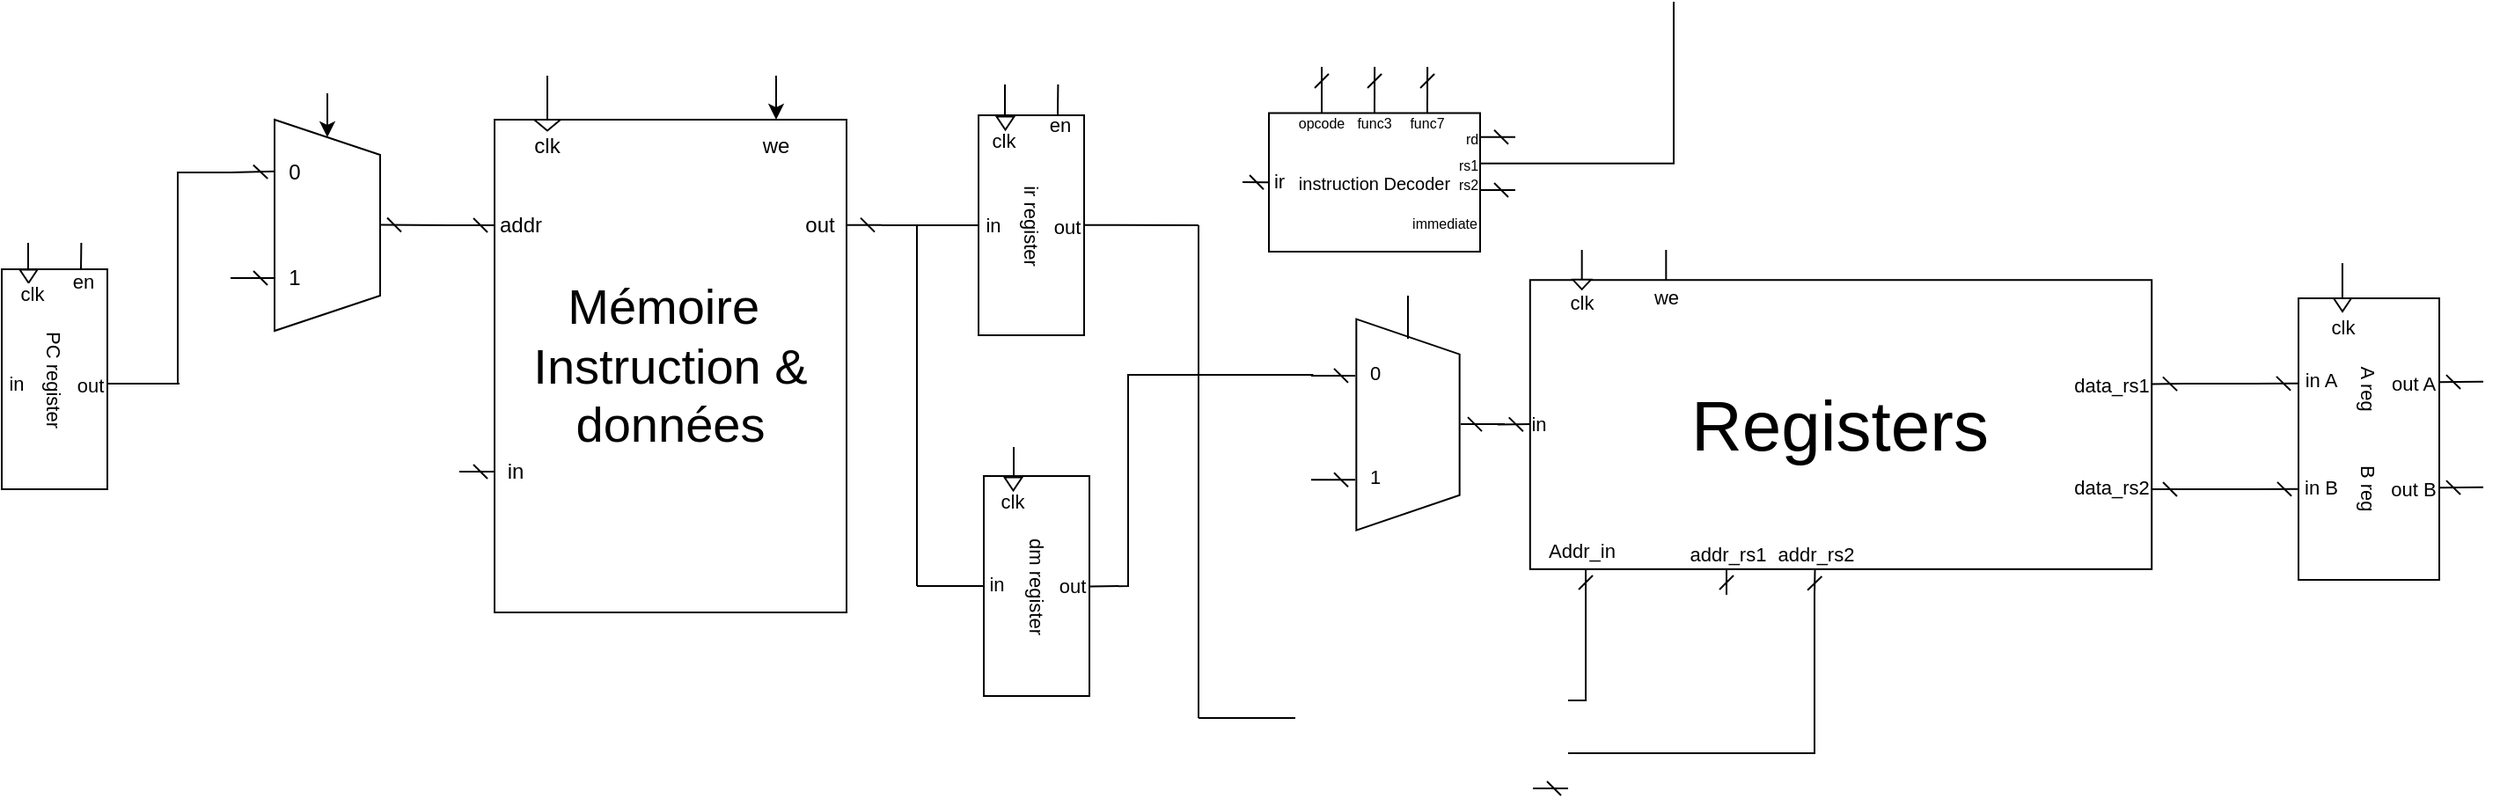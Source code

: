 <mxfile version="25.0.2">
  <diagram id="FMhXFj3j6oQZv8k-8Ffg" name="Datapath design">
    <mxGraphModel dx="1222" dy="786" grid="1" gridSize="5" guides="1" tooltips="1" connect="1" arrows="1" fold="1" page="1" pageScale="1" pageWidth="1169" pageHeight="827" math="0" shadow="0">
      <root>
        <mxCell id="0" />
        <mxCell id="1" parent="0" />
        <mxCell id="_IoGzG66hWqw2T1BCmCi-274" value="" style="group" parent="1" vertex="1" connectable="0">
          <mxGeometry x="360" y="295.0" width="240" height="305" as="geometry" />
        </mxCell>
        <mxCell id="_IoGzG66hWqw2T1BCmCi-275" value="&lt;font style=&quot;font-size: 28px;&quot;&gt;Mémoire&amp;nbsp;&lt;/font&gt;&lt;div&gt;&lt;font style=&quot;font-size: 28px;&quot;&gt;Instruction &amp;amp; données&lt;/font&gt;&lt;/div&gt;" style="whiteSpace=wrap;html=1;" parent="_IoGzG66hWqw2T1BCmCi-274" vertex="1">
          <mxGeometry x="20" y="25" width="200" height="280" as="geometry" />
        </mxCell>
        <mxCell id="_IoGzG66hWqw2T1BCmCi-276" value="" style="edgeStyle=none;orthogonalLoop=1;jettySize=auto;html=1;rounded=0;" parent="_IoGzG66hWqw2T1BCmCi-274" edge="1">
          <mxGeometry width="80" relative="1" as="geometry">
            <mxPoint x="180" as="sourcePoint" />
            <mxPoint x="180" y="25" as="targetPoint" />
            <Array as="points" />
          </mxGeometry>
        </mxCell>
        <mxCell id="_IoGzG66hWqw2T1BCmCi-277" value="we" style="text;strokeColor=none;align=center;fillColor=none;html=1;verticalAlign=middle;whiteSpace=wrap;rounded=0;" parent="_IoGzG66hWqw2T1BCmCi-274" vertex="1">
          <mxGeometry x="150" y="25" width="60" height="30" as="geometry" />
        </mxCell>
        <mxCell id="_IoGzG66hWqw2T1BCmCi-278" value="" style="edgeStyle=none;orthogonalLoop=1;jettySize=auto;html=1;rounded=0;endArrow=baseDash;endFill=0;" parent="_IoGzG66hWqw2T1BCmCi-274" edge="1">
          <mxGeometry width="80" relative="1" as="geometry">
            <mxPoint x="50" as="sourcePoint" />
            <mxPoint x="50" y="25" as="targetPoint" />
            <Array as="points" />
          </mxGeometry>
        </mxCell>
        <mxCell id="_IoGzG66hWqw2T1BCmCi-279" value="clk" style="text;strokeColor=none;align=center;fillColor=none;html=1;verticalAlign=middle;whiteSpace=wrap;rounded=0;" parent="_IoGzG66hWqw2T1BCmCi-274" vertex="1">
          <mxGeometry x="20" y="25" width="60" height="30" as="geometry" />
        </mxCell>
        <mxCell id="_IoGzG66hWqw2T1BCmCi-280" value="" style="triangle;whiteSpace=wrap;html=1;rotation=90;" parent="_IoGzG66hWqw2T1BCmCi-274" vertex="1">
          <mxGeometry x="46.88" y="20.63" width="6.25" height="15" as="geometry" />
        </mxCell>
        <mxCell id="_IoGzG66hWqw2T1BCmCi-281" value="" style="edgeStyle=none;orthogonalLoop=1;jettySize=auto;html=1;rounded=0;endArrow=dash;endFill=0;" parent="_IoGzG66hWqw2T1BCmCi-274" edge="1">
          <mxGeometry width="80" relative="1" as="geometry">
            <mxPoint y="85" as="sourcePoint" />
            <mxPoint x="20" y="85" as="targetPoint" />
            <Array as="points" />
          </mxGeometry>
        </mxCell>
        <mxCell id="_IoGzG66hWqw2T1BCmCi-282" value="addr" style="text;strokeColor=none;align=center;fillColor=none;html=1;verticalAlign=middle;whiteSpace=wrap;rounded=0;" parent="_IoGzG66hWqw2T1BCmCi-274" vertex="1">
          <mxGeometry x="20" y="70" width="30" height="30" as="geometry" />
        </mxCell>
        <mxCell id="_IoGzG66hWqw2T1BCmCi-283" value="" style="edgeStyle=none;orthogonalLoop=1;jettySize=auto;html=1;rounded=0;endArrow=dash;endFill=0;" parent="_IoGzG66hWqw2T1BCmCi-274" edge="1">
          <mxGeometry width="80" relative="1" as="geometry">
            <mxPoint y="225" as="sourcePoint" />
            <mxPoint x="20" y="225" as="targetPoint" />
            <Array as="points" />
          </mxGeometry>
        </mxCell>
        <mxCell id="_IoGzG66hWqw2T1BCmCi-284" value="in" style="text;strokeColor=none;align=center;fillColor=none;html=1;verticalAlign=middle;whiteSpace=wrap;rounded=0;" parent="_IoGzG66hWqw2T1BCmCi-274" vertex="1">
          <mxGeometry x="16.88" y="210" width="30" height="30" as="geometry" />
        </mxCell>
        <mxCell id="_IoGzG66hWqw2T1BCmCi-285" value="out" style="text;strokeColor=none;align=center;fillColor=none;html=1;verticalAlign=middle;whiteSpace=wrap;rounded=0;" parent="_IoGzG66hWqw2T1BCmCi-274" vertex="1">
          <mxGeometry x="190" y="70" width="30" height="30" as="geometry" />
        </mxCell>
        <mxCell id="_IoGzG66hWqw2T1BCmCi-286" value="" style="edgeStyle=none;orthogonalLoop=1;jettySize=auto;html=1;rounded=0;endArrow=dash;endFill=0;" parent="_IoGzG66hWqw2T1BCmCi-274" edge="1">
          <mxGeometry width="80" relative="1" as="geometry">
            <mxPoint x="220" y="84.83" as="sourcePoint" />
            <mxPoint x="240" y="84.83" as="targetPoint" />
            <Array as="points" />
          </mxGeometry>
        </mxCell>
        <mxCell id="_IoGzG66hWqw2T1BCmCi-299" value="" style="shape=trapezoid;perimeter=trapezoidPerimeter;whiteSpace=wrap;html=1;fixedSize=1;rotation=90;container=0;" parent="1" vertex="1">
          <mxGeometry x="225" y="350" width="120" height="60" as="geometry" />
        </mxCell>
        <mxCell id="_IoGzG66hWqw2T1BCmCi-300" value="" style="edgeStyle=none;orthogonalLoop=1;jettySize=auto;html=1;rounded=0;strokeColor=default;endArrow=dash;endFill=0;" parent="1" edge="1">
          <mxGeometry width="80" relative="1" as="geometry">
            <mxPoint x="230" y="350" as="sourcePoint" />
            <mxPoint x="255" y="349.43" as="targetPoint" />
            <Array as="points" />
          </mxGeometry>
        </mxCell>
        <mxCell id="_IoGzG66hWqw2T1BCmCi-301" value="" style="edgeStyle=none;orthogonalLoop=1;jettySize=auto;html=1;rounded=0;strokeColor=default;endArrow=dash;endFill=0;" parent="1" edge="1">
          <mxGeometry width="80" relative="1" as="geometry">
            <mxPoint x="230" y="410" as="sourcePoint" />
            <mxPoint x="255" y="410" as="targetPoint" />
            <Array as="points" />
          </mxGeometry>
        </mxCell>
        <mxCell id="_IoGzG66hWqw2T1BCmCi-302" value="" style="edgeStyle=none;orthogonalLoop=1;jettySize=auto;html=1;rounded=0;" parent="1" edge="1">
          <mxGeometry width="80" relative="1" as="geometry">
            <mxPoint x="285" y="305" as="sourcePoint" />
            <mxPoint x="285" y="330" as="targetPoint" />
            <Array as="points" />
          </mxGeometry>
        </mxCell>
        <mxCell id="_IoGzG66hWqw2T1BCmCi-303" value="" style="edgeStyle=none;orthogonalLoop=1;jettySize=auto;html=1;rounded=0;strokeColor=default;endArrow=dash;endFill=0;" parent="1" edge="1">
          <mxGeometry width="80" relative="1" as="geometry">
            <mxPoint x="360" y="380" as="sourcePoint" />
            <mxPoint x="315" y="379.71" as="targetPoint" />
            <Array as="points" />
          </mxGeometry>
        </mxCell>
        <mxCell id="_IoGzG66hWqw2T1BCmCi-304" value="0" style="text;strokeColor=none;align=center;fillColor=none;html=1;verticalAlign=middle;whiteSpace=wrap;rounded=0;container=0;" parent="1" vertex="1">
          <mxGeometry x="255" y="335" width="22.5" height="30" as="geometry" />
        </mxCell>
        <mxCell id="_IoGzG66hWqw2T1BCmCi-305" value="1" style="text;strokeColor=none;align=center;fillColor=none;html=1;verticalAlign=middle;whiteSpace=wrap;rounded=0;container=0;" parent="1" vertex="1">
          <mxGeometry x="255" y="395" width="22.5" height="30" as="geometry" />
        </mxCell>
        <mxCell id="_IoGzG66hWqw2T1BCmCi-318" value="" style="edgeStyle=none;orthogonalLoop=1;jettySize=auto;html=1;rounded=0;endArrow=none;endFill=0;" parent="1" edge="1">
          <mxGeometry width="80" relative="1" as="geometry">
            <mxPoint x="600" y="379.94" as="sourcePoint" />
            <mxPoint x="635" y="380" as="targetPoint" />
            <Array as="points" />
          </mxGeometry>
        </mxCell>
        <mxCell id="_IoGzG66hWqw2T1BCmCi-328" value="" style="endArrow=none;html=1;rounded=0;" parent="1" edge="1">
          <mxGeometry width="50" height="50" relative="1" as="geometry">
            <mxPoint x="620" y="585" as="sourcePoint" />
            <mxPoint x="620" y="380" as="targetPoint" />
          </mxGeometry>
        </mxCell>
        <mxCell id="_IoGzG66hWqw2T1BCmCi-329" value="" style="edgeStyle=none;orthogonalLoop=1;jettySize=auto;html=1;rounded=0;endArrow=none;endFill=0;" parent="1" edge="1">
          <mxGeometry width="80" relative="1" as="geometry">
            <mxPoint x="620" y="585" as="sourcePoint" />
            <mxPoint x="645" y="585" as="targetPoint" />
            <Array as="points" />
          </mxGeometry>
        </mxCell>
        <mxCell id="_IoGzG66hWqw2T1BCmCi-398" value="" style="group" parent="1" vertex="1" connectable="0">
          <mxGeometry x="844" y="394" width="496" height="195" as="geometry" />
        </mxCell>
        <mxCell id="_IoGzG66hWqw2T1BCmCi-330" value="" style="group;fontFamily=Helvetica;fontSize=11;fontColor=default;labelBackgroundColor=default;" parent="_IoGzG66hWqw2T1BCmCi-398" vertex="1" connectable="0">
          <mxGeometry x="106" width="390" height="195" as="geometry" />
        </mxCell>
        <mxCell id="_IoGzG66hWqw2T1BCmCi-331" value="&lt;font style=&quot;font-size: 40px;&quot;&gt;Registers&lt;/font&gt;" style="rounded=0;whiteSpace=wrap;html=1;fontFamily=Helvetica;fontSize=11;fontColor=default;labelBackgroundColor=default;" parent="_IoGzG66hWqw2T1BCmCi-330" vertex="1">
          <mxGeometry x="18.396" y="17.115" width="353.208" height="164.301" as="geometry" />
        </mxCell>
        <mxCell id="_IoGzG66hWqw2T1BCmCi-332" value="" style="edgeStyle=none;orthogonalLoop=1;jettySize=auto;html=1;rounded=0;endArrow=baseDash;endFill=0;strokeColor=default;align=center;verticalAlign=middle;fontFamily=Helvetica;fontSize=11;fontColor=default;labelBackgroundColor=default;" parent="_IoGzG66hWqw2T1BCmCi-330" edge="1">
          <mxGeometry width="80" relative="1" as="geometry">
            <mxPoint x="47.83" as="sourcePoint" />
            <mxPoint x="47.83" y="17.115" as="targetPoint" />
            <Array as="points" />
          </mxGeometry>
        </mxCell>
        <mxCell id="_IoGzG66hWqw2T1BCmCi-333" value="clk" style="text;strokeColor=none;align=center;fillColor=none;html=1;verticalAlign=middle;whiteSpace=wrap;rounded=0;fontFamily=Helvetica;fontSize=11;fontColor=default;labelBackgroundColor=default;" parent="_IoGzG66hWqw2T1BCmCi-330" vertex="1">
          <mxGeometry x="25.755" y="20.005" width="44.151" height="20.538" as="geometry" />
        </mxCell>
        <mxCell id="_IoGzG66hWqw2T1BCmCi-334" value="" style="triangle;whiteSpace=wrap;html=1;rotation=90;fontFamily=Helvetica;fontSize=11;fontColor=default;labelBackgroundColor=default;" parent="_IoGzG66hWqw2T1BCmCi-330" vertex="1">
          <mxGeometry x="45.071" y="14.547" width="5.519" height="10.269" as="geometry" />
        </mxCell>
        <mxCell id="_IoGzG66hWqw2T1BCmCi-335" value="" style="group;fontFamily=Helvetica;fontSize=11;fontColor=default;labelBackgroundColor=default;" parent="_IoGzG66hWqw2T1BCmCi-330" vertex="1" connectable="0">
          <mxGeometry x="73.585" width="44.151" height="37.652" as="geometry" />
        </mxCell>
        <mxCell id="_IoGzG66hWqw2T1BCmCi-336" value="" style="edgeStyle=none;orthogonalLoop=1;jettySize=auto;html=1;rounded=0;strokeColor=default;align=center;verticalAlign=middle;fontFamily=Helvetica;fontSize=11;fontColor=default;labelBackgroundColor=default;endArrow=none;endFill=0;" parent="_IoGzG66hWqw2T1BCmCi-335" edge="1">
          <mxGeometry width="80" relative="1" as="geometry">
            <mxPoint x="22.075" as="sourcePoint" />
            <mxPoint x="22.075" y="17.115" as="targetPoint" />
            <Array as="points" />
          </mxGeometry>
        </mxCell>
        <mxCell id="_IoGzG66hWqw2T1BCmCi-337" value="we" style="text;strokeColor=none;align=center;fillColor=none;html=1;verticalAlign=middle;whiteSpace=wrap;rounded=0;fontFamily=Helvetica;fontSize=11;fontColor=default;labelBackgroundColor=default;" parent="_IoGzG66hWqw2T1BCmCi-335" vertex="1">
          <mxGeometry y="17.115" width="44.151" height="20.538" as="geometry" />
        </mxCell>
        <mxCell id="_IoGzG66hWqw2T1BCmCi-338" value="" style="edgeStyle=none;orthogonalLoop=1;jettySize=auto;html=1;rounded=0;endArrow=dash;endFill=0;strokeColor=default;align=center;verticalAlign=middle;fontFamily=Helvetica;fontSize=11;fontColor=default;labelBackgroundColor=default;" parent="_IoGzG66hWqw2T1BCmCi-330" edge="1">
          <mxGeometry width="80" relative="1" as="geometry">
            <mxPoint y="99.265" as="sourcePoint" />
            <mxPoint x="18.396" y="99.032" as="targetPoint" />
            <Array as="points" />
          </mxGeometry>
        </mxCell>
        <mxCell id="_IoGzG66hWqw2T1BCmCi-339" value="in" style="text;strokeColor=none;align=center;fillColor=none;html=1;verticalAlign=middle;whiteSpace=wrap;rounded=0;fontFamily=Helvetica;fontSize=11;fontColor=default;labelBackgroundColor=default;" parent="_IoGzG66hWqw2T1BCmCi-330" vertex="1">
          <mxGeometry x="18.396" y="88.996" width="11.038" height="20.538" as="geometry" />
        </mxCell>
        <mxCell id="_IoGzG66hWqw2T1BCmCi-340" value="" style="edgeStyle=none;orthogonalLoop=1;jettySize=auto;html=1;rounded=0;endArrow=dash;endFill=0;strokeColor=default;align=center;verticalAlign=middle;fontFamily=Helvetica;fontSize=11;fontColor=default;labelBackgroundColor=default;" parent="_IoGzG66hWqw2T1BCmCi-330" edge="1">
          <mxGeometry width="80" relative="1" as="geometry">
            <mxPoint x="50" y="196" as="sourcePoint" />
            <mxPoint x="50" y="181" as="targetPoint" />
            <Array as="points" />
          </mxGeometry>
        </mxCell>
        <mxCell id="_IoGzG66hWqw2T1BCmCi-341" value="Addr_in" style="text;strokeColor=none;align=center;fillColor=none;html=1;verticalAlign=middle;whiteSpace=wrap;rounded=0;fontFamily=Helvetica;fontSize=11;fontColor=default;labelBackgroundColor=default;" parent="_IoGzG66hWqw2T1BCmCi-330" vertex="1">
          <mxGeometry x="25.755" y="160.881" width="44.151" height="20.538" as="geometry" />
        </mxCell>
        <mxCell id="_IoGzG66hWqw2T1BCmCi-343" value="" style="edgeStyle=none;orthogonalLoop=1;jettySize=auto;html=1;rounded=0;endArrow=dash;endFill=0;strokeColor=default;align=center;verticalAlign=middle;fontFamily=Helvetica;fontSize=11;fontColor=default;labelBackgroundColor=default;" parent="_IoGzG66hWqw2T1BCmCi-330" source="_IoGzG66hWqw2T1BCmCi-331" edge="1">
          <mxGeometry width="80" relative="1" as="geometry">
            <mxPoint x="47.646" y="195.34" as="sourcePoint" />
            <mxPoint x="48.014" y="181.416" as="targetPoint" />
            <Array as="points" />
          </mxGeometry>
        </mxCell>
        <mxCell id="_IoGzG66hWqw2T1BCmCi-347" value="" style="edgeStyle=none;orthogonalLoop=1;jettySize=auto;html=1;rounded=0;endArrow=dash;endFill=0;strokeColor=default;align=center;verticalAlign=middle;fontFamily=Helvetica;fontSize=11;fontColor=default;labelBackgroundColor=default;exitX=0.998;exitY=0.461;exitDx=0;exitDy=0;exitPerimeter=0;" parent="_IoGzG66hWqw2T1BCmCi-330" source="_IoGzG66hWqw2T1BCmCi-349" edge="1">
          <mxGeometry width="80" relative="1" as="geometry">
            <mxPoint x="371.604" y="76.823" as="sourcePoint" />
            <mxPoint x="390" y="76" as="targetPoint" />
            <Array as="points" />
          </mxGeometry>
        </mxCell>
        <mxCell id="_IoGzG66hWqw2T1BCmCi-348" value="" style="edgeStyle=none;orthogonalLoop=1;jettySize=auto;html=1;rounded=0;endArrow=dash;endFill=0;strokeColor=default;align=center;verticalAlign=middle;fontFamily=Helvetica;fontSize=11;fontColor=default;labelBackgroundColor=default;" parent="_IoGzG66hWqw2T1BCmCi-330" edge="1">
          <mxGeometry width="80" relative="1" as="geometry">
            <mxPoint x="371.604" y="135.957" as="sourcePoint" />
            <mxPoint x="390" y="136" as="targetPoint" />
            <Array as="points" />
          </mxGeometry>
        </mxCell>
        <mxCell id="_IoGzG66hWqw2T1BCmCi-349" value="data_rs1" style="text;strokeColor=none;align=center;fillColor=none;html=1;verticalAlign=middle;whiteSpace=wrap;rounded=0;fontFamily=Helvetica;fontSize=11;fontColor=default;labelBackgroundColor=default;" parent="_IoGzG66hWqw2T1BCmCi-330" vertex="1">
          <mxGeometry x="327.453" y="69.997" width="44.151" height="13.692" as="geometry" />
        </mxCell>
        <mxCell id="_IoGzG66hWqw2T1BCmCi-350" value="data_rs2" style="text;strokeColor=none;align=center;fillColor=none;html=1;verticalAlign=middle;whiteSpace=wrap;rounded=0;fontFamily=Helvetica;fontSize=11;fontColor=default;labelBackgroundColor=default;" parent="_IoGzG66hWqw2T1BCmCi-330" vertex="1">
          <mxGeometry x="327.453" y="128.111" width="44.151" height="13.692" as="geometry" />
        </mxCell>
        <mxCell id="6AoEj1nhxUrRWwQi6NAx-44" value="" style="edgeStyle=none;orthogonalLoop=1;jettySize=auto;html=1;rounded=0;endArrow=dash;endFill=0;strokeColor=default;align=center;verticalAlign=middle;fontFamily=Helvetica;fontSize=11;fontColor=default;labelBackgroundColor=default;" parent="_IoGzG66hWqw2T1BCmCi-330" edge="1">
          <mxGeometry width="80" relative="1" as="geometry">
            <mxPoint x="130" y="196" as="sourcePoint" />
            <mxPoint x="130" y="181" as="targetPoint" />
            <Array as="points" />
          </mxGeometry>
        </mxCell>
        <mxCell id="6AoEj1nhxUrRWwQi6NAx-45" value="" style="edgeStyle=none;orthogonalLoop=1;jettySize=auto;html=1;rounded=0;endArrow=dash;endFill=0;strokeColor=default;align=center;verticalAlign=middle;fontFamily=Helvetica;fontSize=11;fontColor=default;labelBackgroundColor=default;" parent="_IoGzG66hWqw2T1BCmCi-330" edge="1">
          <mxGeometry width="80" relative="1" as="geometry">
            <mxPoint x="180" y="196" as="sourcePoint" />
            <mxPoint x="180.261" y="181.42" as="targetPoint" />
            <Array as="points" />
          </mxGeometry>
        </mxCell>
        <mxCell id="6AoEj1nhxUrRWwQi6NAx-46" value="addr_rs1" style="text;strokeColor=none;align=center;fillColor=none;html=1;verticalAlign=middle;whiteSpace=wrap;rounded=0;fontFamily=Helvetica;fontSize=11;fontColor=default;labelBackgroundColor=default;direction=east;" parent="_IoGzG66hWqw2T1BCmCi-330" vertex="1">
          <mxGeometry x="108.996" y="165.925" width="44.151" height="13.692" as="geometry" />
        </mxCell>
        <mxCell id="6AoEj1nhxUrRWwQi6NAx-47" value="addr_rs2" style="text;strokeColor=none;align=center;fillColor=none;html=1;verticalAlign=middle;whiteSpace=wrap;rounded=0;fontFamily=Helvetica;fontSize=11;fontColor=default;labelBackgroundColor=default;direction=east;" parent="_IoGzG66hWqw2T1BCmCi-330" vertex="1">
          <mxGeometry x="158.997" y="165.925" width="44.151" height="13.692" as="geometry" />
        </mxCell>
        <mxCell id="_IoGzG66hWqw2T1BCmCi-389" value="" style="group;fontFamily=Helvetica;fontSize=11;fontColor=default;labelBackgroundColor=default;direction=west;flipH=0;" parent="_IoGzG66hWqw2T1BCmCi-398" vertex="1" connectable="0">
          <mxGeometry y="26" width="110" height="132" as="geometry" />
        </mxCell>
        <mxCell id="_IoGzG66hWqw2T1BCmCi-390" value="" style="shape=trapezoid;perimeter=trapezoidPerimeter;whiteSpace=wrap;html=1;fixedSize=1;rotation=90;container=0;fontFamily=Helvetica;fontSize=11;fontColor=default;labelBackgroundColor=default;" parent="_IoGzG66hWqw2T1BCmCi-389" vertex="1">
          <mxGeometry x="-5" y="44" width="120" height="58.667" as="geometry" />
        </mxCell>
        <mxCell id="_IoGzG66hWqw2T1BCmCi-391" value="" style="edgeStyle=none;orthogonalLoop=1;jettySize=auto;html=1;rounded=0;strokeColor=default;endArrow=dash;endFill=0;align=center;verticalAlign=middle;fontFamily=Helvetica;fontSize=11;fontColor=default;labelBackgroundColor=default;" parent="_IoGzG66hWqw2T1BCmCi-389" edge="1">
          <mxGeometry width="80" relative="1" as="geometry">
            <mxPoint y="45.443" as="sourcePoint" />
            <mxPoint x="25" y="45.443" as="targetPoint" />
            <Array as="points" />
          </mxGeometry>
        </mxCell>
        <mxCell id="_IoGzG66hWqw2T1BCmCi-392" value="" style="edgeStyle=none;orthogonalLoop=1;jettySize=auto;html=1;rounded=0;strokeColor=default;endArrow=dash;endFill=0;align=center;verticalAlign=middle;fontFamily=Helvetica;fontSize=11;fontColor=default;labelBackgroundColor=default;" parent="_IoGzG66hWqw2T1BCmCi-389" edge="1">
          <mxGeometry width="80" relative="1" as="geometry">
            <mxPoint y="104.667" as="sourcePoint" />
            <mxPoint x="25" y="104.667" as="targetPoint" />
            <Array as="points" />
          </mxGeometry>
        </mxCell>
        <mxCell id="_IoGzG66hWqw2T1BCmCi-393" value="" style="edgeStyle=none;orthogonalLoop=1;jettySize=auto;html=1;rounded=0;strokeColor=default;align=center;verticalAlign=middle;fontFamily=Helvetica;fontSize=11;fontColor=default;labelBackgroundColor=default;endArrow=none;endFill=0;" parent="_IoGzG66hWqw2T1BCmCi-389" edge="1">
          <mxGeometry width="80" relative="1" as="geometry">
            <mxPoint x="55" as="sourcePoint" />
            <mxPoint x="55" y="24.444" as="targetPoint" />
            <Array as="points" />
          </mxGeometry>
        </mxCell>
        <mxCell id="_IoGzG66hWqw2T1BCmCi-394" value="" style="edgeStyle=none;orthogonalLoop=1;jettySize=auto;html=1;rounded=0;strokeColor=default;endArrow=dash;endFill=0;align=center;verticalAlign=middle;fontFamily=Helvetica;fontSize=11;fontColor=default;labelBackgroundColor=default;" parent="_IoGzG66hWqw2T1BCmCi-389" edge="1">
          <mxGeometry width="80" relative="1" as="geometry">
            <mxPoint x="110" y="73.05" as="sourcePoint" />
            <mxPoint x="85" y="73.05" as="targetPoint" />
            <Array as="points" />
          </mxGeometry>
        </mxCell>
        <mxCell id="_IoGzG66hWqw2T1BCmCi-395" value="0" style="text;strokeColor=none;align=center;fillColor=none;html=1;verticalAlign=middle;whiteSpace=wrap;rounded=0;container=0;fontFamily=Helvetica;fontSize=11;fontColor=default;labelBackgroundColor=default;" parent="_IoGzG66hWqw2T1BCmCi-389" vertex="1">
          <mxGeometry x="25" y="29.333" width="22.5" height="29.333" as="geometry" />
        </mxCell>
        <mxCell id="_IoGzG66hWqw2T1BCmCi-396" value="1" style="text;strokeColor=none;align=center;fillColor=none;html=1;verticalAlign=middle;whiteSpace=wrap;rounded=0;container=0;fontFamily=Helvetica;fontSize=11;fontColor=default;labelBackgroundColor=default;" parent="_IoGzG66hWqw2T1BCmCi-389" vertex="1">
          <mxGeometry x="25" y="88" width="22.5" height="29.333" as="geometry" />
        </mxCell>
        <mxCell id="6AoEj1nhxUrRWwQi6NAx-13" value="" style="group;fontFamily=Helvetica;fontSize=11;fontColor=default;labelBackgroundColor=default;" parent="1" vertex="1" connectable="0">
          <mxGeometry x="1380" y="401.5" width="130" height="180" as="geometry" />
        </mxCell>
        <mxCell id="6AoEj1nhxUrRWwQi6NAx-14" value="&amp;nbsp; &amp;nbsp; &amp;nbsp; &amp;nbsp;A reg&amp;nbsp; &amp;nbsp; &amp;nbsp; &amp;nbsp; &amp;nbsp; B reg&amp;nbsp; &amp;nbsp; &amp;nbsp; &amp;nbsp;" style="rounded=0;whiteSpace=wrap;html=1;rotation=90;fontFamily=Helvetica;fontSize=11;fontColor=default;labelBackgroundColor=default;" parent="6AoEj1nhxUrRWwQi6NAx-13" vertex="1">
          <mxGeometry x="-15" y="60" width="160" height="80" as="geometry" />
        </mxCell>
        <mxCell id="6AoEj1nhxUrRWwQi6NAx-16" value="&amp;nbsp;in A" style="text;html=1;align=center;verticalAlign=middle;resizable=1;points=[];autosize=1;strokeColor=none;fillColor=none;movable=1;rotatable=1;deletable=1;editable=1;locked=0;connectable=1;fontFamily=Helvetica;fontSize=11;fontColor=default;labelBackgroundColor=default;" parent="6AoEj1nhxUrRWwQi6NAx-13" vertex="1">
          <mxGeometry x="24" y="59" width="23.5" height="15" as="geometry" />
        </mxCell>
        <mxCell id="6AoEj1nhxUrRWwQi6NAx-17" value="out A" style="text;html=1;align=center;verticalAlign=middle;resizable=1;points=[];autosize=1;strokeColor=none;fillColor=none;movable=1;rotatable=1;deletable=1;editable=1;locked=0;connectable=1;fontFamily=Helvetica;fontSize=11;fontColor=default;labelBackgroundColor=default;" parent="6AoEj1nhxUrRWwQi6NAx-13" vertex="1">
          <mxGeometry x="67" y="53" width="45" height="30" as="geometry" />
        </mxCell>
        <mxCell id="6AoEj1nhxUrRWwQi6NAx-18" value="" style="edgeStyle=none;orthogonalLoop=1;jettySize=auto;html=1;rounded=0;endArrow=dash;endFill=0;strokeColor=default;align=center;verticalAlign=middle;fontFamily=Helvetica;fontSize=11;fontColor=default;labelBackgroundColor=default;" parent="6AoEj1nhxUrRWwQi6NAx-13" edge="1">
          <mxGeometry width="80" relative="1" as="geometry">
            <mxPoint y="128.55" as="sourcePoint" />
            <mxPoint x="25" y="128.32" as="targetPoint" />
            <Array as="points" />
          </mxGeometry>
        </mxCell>
        <mxCell id="6AoEj1nhxUrRWwQi6NAx-21" value="" style="edgeStyle=none;orthogonalLoop=1;jettySize=auto;html=1;rounded=0;endArrow=none;endFill=0;strokeColor=default;align=center;verticalAlign=middle;fontFamily=Helvetica;fontSize=11;fontColor=default;labelBackgroundColor=default;" parent="6AoEj1nhxUrRWwQi6NAx-13" edge="1">
          <mxGeometry width="80" relative="1" as="geometry">
            <mxPoint x="49.96" as="sourcePoint" />
            <mxPoint x="49.96" y="20" as="targetPoint" />
            <Array as="points" />
          </mxGeometry>
        </mxCell>
        <mxCell id="6AoEj1nhxUrRWwQi6NAx-22" value="" style="triangle;whiteSpace=wrap;html=1;rotation=90;fontFamily=Helvetica;fontSize=11;fontColor=default;labelBackgroundColor=default;" parent="6AoEj1nhxUrRWwQi6NAx-13" vertex="1">
          <mxGeometry x="46.25" y="18.75" width="7.5" height="10" as="geometry" />
        </mxCell>
        <mxCell id="6AoEj1nhxUrRWwQi6NAx-23" value="clk" style="text;html=1;align=center;verticalAlign=middle;resizable=1;points=[];autosize=1;strokeColor=none;fillColor=none;movable=1;rotatable=1;deletable=1;editable=1;locked=0;connectable=1;fontFamily=Helvetica;fontSize=11;fontColor=default;labelBackgroundColor=default;" parent="6AoEj1nhxUrRWwQi6NAx-13" vertex="1">
          <mxGeometry x="38.5" y="27.5" width="23" height="17.5" as="geometry" />
        </mxCell>
        <mxCell id="6AoEj1nhxUrRWwQi6NAx-27" value="" style="edgeStyle=none;orthogonalLoop=1;jettySize=auto;html=1;rounded=0;endArrow=dash;endFill=0;strokeColor=default;align=center;verticalAlign=middle;fontFamily=Helvetica;fontSize=11;fontColor=default;labelBackgroundColor=default;" parent="6AoEj1nhxUrRWwQi6NAx-13" edge="1">
          <mxGeometry width="80" relative="1" as="geometry">
            <mxPoint x="-0.5" y="68.55" as="sourcePoint" />
            <mxPoint x="24.5" y="68.32" as="targetPoint" />
            <Array as="points" />
          </mxGeometry>
        </mxCell>
        <mxCell id="6AoEj1nhxUrRWwQi6NAx-29" value="&amp;nbsp;in B" style="text;html=1;align=center;verticalAlign=middle;resizable=1;points=[];autosize=1;strokeColor=none;fillColor=none;movable=1;rotatable=1;deletable=1;editable=1;locked=0;connectable=1;fontFamily=Helvetica;fontSize=11;fontColor=default;labelBackgroundColor=default;" parent="6AoEj1nhxUrRWwQi6NAx-13" vertex="1">
          <mxGeometry x="24" y="112" width="24.25" height="30" as="geometry" />
        </mxCell>
        <mxCell id="6AoEj1nhxUrRWwQi6NAx-15" value="" style="edgeStyle=none;orthogonalLoop=1;jettySize=auto;html=1;rounded=0;endArrow=dash;endFill=0;strokeColor=default;align=center;verticalAlign=middle;fontFamily=Helvetica;fontSize=11;fontColor=default;labelBackgroundColor=default;" parent="6AoEj1nhxUrRWwQi6NAx-13" edge="1">
          <mxGeometry width="80" relative="1" as="geometry">
            <mxPoint x="130" y="67.38" as="sourcePoint" />
            <mxPoint x="105" y="67.61" as="targetPoint" />
            <Array as="points" />
          </mxGeometry>
        </mxCell>
        <mxCell id="6AoEj1nhxUrRWwQi6NAx-32" value="out B" style="text;html=1;align=center;verticalAlign=middle;resizable=1;points=[];autosize=1;strokeColor=none;fillColor=none;movable=1;rotatable=1;deletable=1;editable=1;locked=0;connectable=1;fontFamily=Helvetica;fontSize=11;fontColor=default;labelBackgroundColor=default;" parent="6AoEj1nhxUrRWwQi6NAx-13" vertex="1">
          <mxGeometry x="67" y="113" width="45" height="30" as="geometry" />
        </mxCell>
        <mxCell id="6AoEj1nhxUrRWwQi6NAx-33" value="" style="edgeStyle=none;orthogonalLoop=1;jettySize=auto;html=1;rounded=0;endArrow=dash;endFill=0;strokeColor=default;align=center;verticalAlign=middle;fontFamily=Helvetica;fontSize=11;fontColor=default;labelBackgroundColor=default;" parent="6AoEj1nhxUrRWwQi6NAx-13" edge="1">
          <mxGeometry width="80" relative="1" as="geometry">
            <mxPoint x="130" y="127.38" as="sourcePoint" />
            <mxPoint x="105" y="127.61" as="targetPoint" />
            <Array as="points" />
          </mxGeometry>
        </mxCell>
        <mxCell id="6AoEj1nhxUrRWwQi6NAx-35" value="" style="edgeStyle=none;orthogonalLoop=1;jettySize=auto;html=1;rounded=0;strokeColor=default;align=center;verticalAlign=middle;fontFamily=Helvetica;fontSize=11;fontColor=default;labelBackgroundColor=default;endArrow=none;endFill=0;" parent="1" edge="1">
          <mxGeometry width="80" relative="1" as="geometry">
            <mxPoint x="1340" y="470" as="sourcePoint" />
            <mxPoint x="1380" y="470" as="targetPoint" />
            <Array as="points" />
          </mxGeometry>
        </mxCell>
        <mxCell id="6AoEj1nhxUrRWwQi6NAx-39" value="" style="edgeStyle=none;orthogonalLoop=1;jettySize=auto;html=1;rounded=0;strokeColor=default;align=center;verticalAlign=middle;fontFamily=Helvetica;fontSize=11;fontColor=default;labelBackgroundColor=default;endArrow=none;endFill=0;" parent="1" edge="1">
          <mxGeometry width="80" relative="1" as="geometry">
            <mxPoint x="1340" y="530" as="sourcePoint" />
            <mxPoint x="1380" y="530" as="targetPoint" />
            <Array as="points" />
          </mxGeometry>
        </mxCell>
        <mxCell id="6AoEj1nhxUrRWwQi6NAx-64" value="" style="group" parent="1" vertex="1" connectable="0">
          <mxGeometry x="795" y="290" width="165" height="105" as="geometry" />
        </mxCell>
        <mxCell id="6AoEj1nhxUrRWwQi6NAx-48" style="edgeStyle=none;shape=connector;rounded=0;orthogonalLoop=1;jettySize=auto;html=1;exitX=1;exitY=0.25;exitDx=0;exitDy=0;strokeColor=default;align=center;verticalAlign=middle;fontFamily=Helvetica;fontSize=11;fontColor=default;labelBackgroundColor=default;endArrow=dash;endFill=0;" parent="6AoEj1nhxUrRWwQi6NAx-64" edge="1">
          <mxGeometry relative="1" as="geometry">
            <mxPoint x="165" y="39.867" as="targetPoint" />
            <mxPoint x="145" y="39.867" as="sourcePoint" />
          </mxGeometry>
        </mxCell>
        <mxCell id="6AoEj1nhxUrRWwQi6NAx-49" style="edgeStyle=none;shape=connector;rounded=0;orthogonalLoop=1;jettySize=auto;html=1;exitX=1;exitY=0.5;exitDx=0;exitDy=0;strokeColor=default;align=center;verticalAlign=middle;fontFamily=Helvetica;fontSize=11;fontColor=default;labelBackgroundColor=default;endArrow=none;endFill=0;" parent="6AoEj1nhxUrRWwQi6NAx-64" edge="1">
          <mxGeometry relative="1" as="geometry">
            <mxPoint x="255" y="-36.94" as="targetPoint" />
            <mxPoint x="145" y="54.935" as="sourcePoint" />
            <Array as="points">
              <mxPoint x="255" y="54.935" />
            </Array>
          </mxGeometry>
        </mxCell>
        <mxCell id="6AoEj1nhxUrRWwQi6NAx-50" style="edgeStyle=none;shape=connector;rounded=0;orthogonalLoop=1;jettySize=auto;html=1;exitX=1;exitY=0.75;exitDx=0;exitDy=0;strokeColor=default;align=center;verticalAlign=middle;fontFamily=Helvetica;fontSize=11;fontColor=default;labelBackgroundColor=default;endArrow=dash;endFill=0;" parent="6AoEj1nhxUrRWwQi6NAx-64" edge="1">
          <mxGeometry relative="1" as="geometry">
            <mxPoint x="165" y="70.002" as="targetPoint" />
            <mxPoint x="145" y="70.002" as="sourcePoint" />
          </mxGeometry>
        </mxCell>
        <mxCell id="6AoEj1nhxUrRWwQi6NAx-51" style="edgeStyle=none;shape=connector;rounded=0;orthogonalLoop=1;jettySize=auto;html=1;exitX=0;exitY=0.5;exitDx=0;exitDy=0;strokeColor=default;align=center;verticalAlign=middle;fontFamily=Helvetica;fontSize=11;fontColor=default;labelBackgroundColor=default;endArrow=dash;endFill=0;" parent="6AoEj1nhxUrRWwQi6NAx-64" source="6AoEj1nhxUrRWwQi6NAx-42" edge="1">
          <mxGeometry relative="1" as="geometry">
            <mxPoint x="10" y="65.496" as="targetPoint" />
          </mxGeometry>
        </mxCell>
        <mxCell id="6AoEj1nhxUrRWwQi6NAx-52" style="edgeStyle=none;shape=connector;rounded=0;orthogonalLoop=1;jettySize=auto;html=1;exitX=0.25;exitY=0;exitDx=0;exitDy=0;strokeColor=default;align=center;verticalAlign=middle;fontFamily=Helvetica;fontSize=11;fontColor=default;labelBackgroundColor=default;endArrow=dash;endFill=0;" parent="6AoEj1nhxUrRWwQi6NAx-64" source="6AoEj1nhxUrRWwQi6NAx-42" edge="1">
          <mxGeometry relative="1" as="geometry">
            <mxPoint x="55" as="targetPoint" />
          </mxGeometry>
        </mxCell>
        <mxCell id="6AoEj1nhxUrRWwQi6NAx-53" style="edgeStyle=none;shape=connector;rounded=0;orthogonalLoop=1;jettySize=auto;html=1;exitX=0.75;exitY=0;exitDx=0;exitDy=0;strokeColor=default;align=center;verticalAlign=middle;fontFamily=Helvetica;fontSize=11;fontColor=default;labelBackgroundColor=default;endArrow=dash;endFill=0;" parent="6AoEj1nhxUrRWwQi6NAx-64" source="6AoEj1nhxUrRWwQi6NAx-42" edge="1">
          <mxGeometry relative="1" as="geometry">
            <mxPoint x="115.062" as="targetPoint" />
          </mxGeometry>
        </mxCell>
        <mxCell id="6AoEj1nhxUrRWwQi6NAx-54" style="edgeStyle=none;shape=connector;rounded=0;orthogonalLoop=1;jettySize=auto;html=1;exitX=0.5;exitY=0;exitDx=0;exitDy=0;strokeColor=default;align=center;verticalAlign=middle;fontFamily=Helvetica;fontSize=11;fontColor=default;labelBackgroundColor=default;endArrow=dash;endFill=0;" parent="6AoEj1nhxUrRWwQi6NAx-64" source="6AoEj1nhxUrRWwQi6NAx-42" edge="1">
          <mxGeometry relative="1" as="geometry">
            <mxPoint x="85.062" as="targetPoint" />
          </mxGeometry>
        </mxCell>
        <mxCell id="6AoEj1nhxUrRWwQi6NAx-42" value="&lt;font style=&quot;font-size: 10px;&quot;&gt;instruction Decoder&lt;/font&gt;" style="whiteSpace=wrap;html=1;fontFamily=Helvetica;fontSize=11;fontColor=default;labelBackgroundColor=default;" parent="6AoEj1nhxUrRWwQi6NAx-64" vertex="1">
          <mxGeometry x="25" y="26.25" width="120" height="78.75" as="geometry" />
        </mxCell>
        <mxCell id="6AoEj1nhxUrRWwQi6NAx-57" value="&lt;font style=&quot;font-size: 8px;&quot;&gt;opcode&lt;/font&gt;" style="text;strokeColor=none;align=center;fillColor=none;html=1;verticalAlign=middle;whiteSpace=wrap;rounded=0;fontFamily=Helvetica;fontSize=11;fontColor=default;labelBackgroundColor=none;direction=south;" parent="6AoEj1nhxUrRWwQi6NAx-64" vertex="1">
          <mxGeometry x="40" y="23.625" width="30" height="13.781" as="geometry" />
        </mxCell>
        <mxCell id="6AoEj1nhxUrRWwQi6NAx-58" value="&lt;font style=&quot;font-size: 8px;&quot;&gt;func3&lt;/font&gt;" style="text;strokeColor=none;align=center;fillColor=none;html=1;verticalAlign=middle;whiteSpace=wrap;rounded=0;fontFamily=Helvetica;fontSize=11;fontColor=default;labelBackgroundColor=none;direction=south;" parent="6AoEj1nhxUrRWwQi6NAx-64" vertex="1">
          <mxGeometry x="70" y="23.625" width="30" height="13.781" as="geometry" />
        </mxCell>
        <mxCell id="6AoEj1nhxUrRWwQi6NAx-59" value="&lt;font style=&quot;font-size: 8px;&quot;&gt;func7&lt;/font&gt;" style="text;strokeColor=none;align=center;fillColor=none;html=1;verticalAlign=middle;whiteSpace=wrap;rounded=0;fontFamily=Helvetica;fontSize=11;fontColor=default;labelBackgroundColor=none;direction=south;" parent="6AoEj1nhxUrRWwQi6NAx-64" vertex="1">
          <mxGeometry x="100" y="23.625" width="30" height="13.781" as="geometry" />
        </mxCell>
        <mxCell id="6AoEj1nhxUrRWwQi6NAx-60" value="&lt;font style=&quot;font-size: 8px;&quot;&gt;rd&lt;/font&gt;" style="text;html=1;align=center;verticalAlign=middle;resizable=0;points=[];autosize=1;strokeColor=none;fillColor=none;fontFamily=Helvetica;fontSize=11;fontColor=default;labelBackgroundColor=default;" parent="6AoEj1nhxUrRWwQi6NAx-64" vertex="1">
          <mxGeometry x="125" y="24.938" width="30" height="30" as="geometry" />
        </mxCell>
        <mxCell id="6AoEj1nhxUrRWwQi6NAx-61" value="&lt;span style=&quot;font-size: 8px;&quot;&gt;rs1&lt;/span&gt;" style="text;html=1;align=center;verticalAlign=middle;resizable=0;points=[];autosize=1;strokeColor=none;fillColor=none;fontFamily=Helvetica;fontSize=11;fontColor=default;labelBackgroundColor=default;" parent="6AoEj1nhxUrRWwQi6NAx-64" vertex="1">
          <mxGeometry x="123" y="39.998" width="30" height="30" as="geometry" />
        </mxCell>
        <mxCell id="6AoEj1nhxUrRWwQi6NAx-62" value="&lt;font style=&quot;font-size: 8px;&quot;&gt;rs2&lt;/font&gt;" style="text;html=1;align=center;verticalAlign=middle;resizable=0;points=[];autosize=1;strokeColor=none;fillColor=none;fontFamily=Helvetica;fontSize=11;fontColor=default;labelBackgroundColor=default;" parent="6AoEj1nhxUrRWwQi6NAx-64" vertex="1">
          <mxGeometry x="123" y="50.623" width="30" height="30" as="geometry" />
        </mxCell>
        <mxCell id="6AoEj1nhxUrRWwQi6NAx-63" value="ir" style="text;strokeColor=none;align=center;fillColor=none;html=1;verticalAlign=middle;whiteSpace=wrap;rounded=0;fontFamily=Helvetica;fontSize=11;fontColor=default;labelBackgroundColor=default;" parent="6AoEj1nhxUrRWwQi6NAx-64" vertex="1">
          <mxGeometry x="23" y="55.125" width="16" height="19.688" as="geometry" />
        </mxCell>
        <mxCell id="iTJKTxnZDff4li8o4MWg-2" value="&lt;font style=&quot;font-size: 8px;&quot;&gt;immediate&lt;/font&gt;" style="text;strokeColor=none;align=center;fillColor=none;html=1;verticalAlign=middle;whiteSpace=wrap;rounded=0;" vertex="1" parent="6AoEj1nhxUrRWwQi6NAx-64">
          <mxGeometry x="95" y="73" width="60" height="30" as="geometry" />
        </mxCell>
        <mxCell id="6AoEj1nhxUrRWwQi6NAx-95" value="" style="group;fontFamily=Helvetica;fontSize=11;fontColor=default;labelBackgroundColor=default;" parent="1" vertex="1" connectable="0">
          <mxGeometry x="100" y="390" width="60" height="140" as="geometry" />
        </mxCell>
        <mxCell id="6AoEj1nhxUrRWwQi6NAx-96" style="edgeStyle=none;shape=connector;rounded=0;orthogonalLoop=1;jettySize=auto;html=1;exitX=0;exitY=0.25;exitDx=0;exitDy=0;strokeColor=default;align=center;verticalAlign=middle;fontFamily=Helvetica;fontSize=11;fontColor=default;labelBackgroundColor=default;endArrow=none;endFill=0;" parent="6AoEj1nhxUrRWwQi6NAx-95" source="6AoEj1nhxUrRWwQi6NAx-97" edge="1">
          <mxGeometry relative="1" as="geometry">
            <mxPoint x="45.191" as="targetPoint" />
          </mxGeometry>
        </mxCell>
        <mxCell id="6AoEj1nhxUrRWwQi6NAx-97" value="PC register" style="rounded=0;whiteSpace=wrap;html=1;rotation=90;fontFamily=Helvetica;fontSize=11;fontColor=default;labelBackgroundColor=default;" parent="6AoEj1nhxUrRWwQi6NAx-95" vertex="1">
          <mxGeometry x="-32.5" y="47.5" width="125" height="60" as="geometry" />
        </mxCell>
        <mxCell id="6AoEj1nhxUrRWwQi6NAx-98" value="in" style="text;html=1;align=center;verticalAlign=middle;resizable=1;points=[];autosize=1;strokeColor=none;fillColor=none;movable=1;rotatable=1;deletable=1;editable=1;locked=0;connectable=1;fontFamily=Helvetica;fontSize=11;fontColor=default;labelBackgroundColor=default;" parent="6AoEj1nhxUrRWwQi6NAx-95" vertex="1">
          <mxGeometry y="72.5" width="15" height="15" as="geometry" />
        </mxCell>
        <mxCell id="6AoEj1nhxUrRWwQi6NAx-105" style="edgeStyle=none;shape=connector;rounded=0;orthogonalLoop=1;jettySize=auto;html=1;strokeColor=default;align=center;verticalAlign=middle;fontFamily=Helvetica;fontSize=11;fontColor=default;labelBackgroundColor=default;endArrow=none;endFill=0;" parent="6AoEj1nhxUrRWwQi6NAx-95" edge="1">
          <mxGeometry relative="1" as="geometry">
            <mxPoint x="101" y="80" as="targetPoint" />
            <mxPoint x="60" y="80" as="sourcePoint" />
          </mxGeometry>
        </mxCell>
        <mxCell id="6AoEj1nhxUrRWwQi6NAx-99" value="out" style="text;html=1;align=center;verticalAlign=middle;resizable=1;points=[];autosize=1;strokeColor=none;fillColor=none;movable=1;rotatable=1;deletable=1;editable=1;locked=0;connectable=1;fontFamily=Helvetica;fontSize=11;fontColor=default;labelBackgroundColor=default;" parent="6AoEj1nhxUrRWwQi6NAx-95" vertex="1">
          <mxGeometry x="41" y="71" width="18" height="20" as="geometry" />
        </mxCell>
        <mxCell id="6AoEj1nhxUrRWwQi6NAx-100" value="en" style="text;html=1;align=center;verticalAlign=middle;resizable=1;points=[];autosize=1;strokeColor=none;fillColor=none;movable=1;rotatable=1;deletable=1;editable=1;locked=0;connectable=1;fontFamily=Helvetica;fontSize=11;fontColor=default;labelBackgroundColor=default;" parent="6AoEj1nhxUrRWwQi6NAx-95" vertex="1">
          <mxGeometry x="34" y="14" width="23" height="15" as="geometry" />
        </mxCell>
        <mxCell id="6AoEj1nhxUrRWwQi6NAx-101" value="" style="triangle;whiteSpace=wrap;html=1;rotation=90;fontFamily=Helvetica;fontSize=11;fontColor=default;labelBackgroundColor=default;" parent="6AoEj1nhxUrRWwQi6NAx-95" vertex="1">
          <mxGeometry x="11.5" y="14" width="7.5" height="10" as="geometry" />
        </mxCell>
        <mxCell id="6AoEj1nhxUrRWwQi6NAx-102" value="clk" style="text;html=1;align=center;verticalAlign=middle;resizable=1;points=[];autosize=1;strokeColor=none;fillColor=none;movable=1;rotatable=1;deletable=1;editable=1;locked=0;connectable=1;fontFamily=Helvetica;fontSize=11;fontColor=default;labelBackgroundColor=default;" parent="6AoEj1nhxUrRWwQi6NAx-95" vertex="1">
          <mxGeometry x="5.75" y="20" width="23" height="17.5" as="geometry" />
        </mxCell>
        <mxCell id="6AoEj1nhxUrRWwQi6NAx-103" style="edgeStyle=none;shape=connector;rounded=0;orthogonalLoop=1;jettySize=auto;html=1;exitX=0;exitY=0.75;exitDx=0;exitDy=0;strokeColor=default;align=center;verticalAlign=middle;fontFamily=Helvetica;fontSize=11;fontColor=default;labelBackgroundColor=default;endArrow=none;endFill=0;" parent="6AoEj1nhxUrRWwQi6NAx-95" source="6AoEj1nhxUrRWwQi6NAx-97" edge="1">
          <mxGeometry relative="1" as="geometry">
            <mxPoint x="15.0" as="targetPoint" />
          </mxGeometry>
        </mxCell>
        <mxCell id="6AoEj1nhxUrRWwQi6NAx-106" value="" style="edgeStyle=none;orthogonalLoop=1;jettySize=auto;html=1;rounded=0;strokeColor=default;align=center;verticalAlign=middle;fontFamily=Helvetica;fontSize=11;fontColor=default;labelBackgroundColor=default;endArrow=none;endFill=0;" parent="1" edge="1">
          <mxGeometry width="80" relative="1" as="geometry">
            <mxPoint x="200" y="470" as="sourcePoint" />
            <mxPoint x="230" y="350" as="targetPoint" />
            <Array as="points">
              <mxPoint x="200" y="350" />
            </Array>
          </mxGeometry>
        </mxCell>
        <mxCell id="6AoEj1nhxUrRWwQi6NAx-107" value="" style="group;fontFamily=Helvetica;fontSize=11;fontColor=default;labelBackgroundColor=default;" parent="1" vertex="1" connectable="0">
          <mxGeometry x="655" y="300" width="60" height="140" as="geometry" />
        </mxCell>
        <mxCell id="6AoEj1nhxUrRWwQi6NAx-108" style="edgeStyle=none;shape=connector;rounded=0;orthogonalLoop=1;jettySize=auto;html=1;exitX=0;exitY=0.25;exitDx=0;exitDy=0;strokeColor=default;align=center;verticalAlign=middle;fontFamily=Helvetica;fontSize=11;fontColor=default;labelBackgroundColor=default;endArrow=none;endFill=0;" parent="6AoEj1nhxUrRWwQi6NAx-107" source="6AoEj1nhxUrRWwQi6NAx-109" edge="1">
          <mxGeometry relative="1" as="geometry">
            <mxPoint x="45.191" as="targetPoint" />
          </mxGeometry>
        </mxCell>
        <mxCell id="6AoEj1nhxUrRWwQi6NAx-116" style="edgeStyle=none;shape=connector;rounded=0;orthogonalLoop=1;jettySize=auto;html=1;strokeColor=default;align=center;verticalAlign=middle;fontFamily=Helvetica;fontSize=11;fontColor=default;labelBackgroundColor=default;endArrow=none;endFill=0;" parent="6AoEj1nhxUrRWwQi6NAx-107" source="6AoEj1nhxUrRWwQi6NAx-109" edge="1">
          <mxGeometry relative="1" as="geometry">
            <mxPoint x="-20" y="80" as="targetPoint" />
          </mxGeometry>
        </mxCell>
        <mxCell id="6AoEj1nhxUrRWwQi6NAx-109" value="ir register" style="rounded=0;whiteSpace=wrap;html=1;rotation=90;fontFamily=Helvetica;fontSize=11;fontColor=default;labelBackgroundColor=default;" parent="6AoEj1nhxUrRWwQi6NAx-107" vertex="1">
          <mxGeometry x="-32.5" y="50" width="125" height="60" as="geometry" />
        </mxCell>
        <mxCell id="6AoEj1nhxUrRWwQi6NAx-110" value="in" style="text;html=1;align=center;verticalAlign=middle;resizable=1;points=[];autosize=1;strokeColor=none;fillColor=none;movable=1;rotatable=1;deletable=1;editable=1;locked=0;connectable=1;fontFamily=Helvetica;fontSize=11;fontColor=default;labelBackgroundColor=default;" parent="6AoEj1nhxUrRWwQi6NAx-107" vertex="1">
          <mxGeometry y="72.5" width="15" height="15" as="geometry" />
        </mxCell>
        <mxCell id="6AoEj1nhxUrRWwQi6NAx-111" value="out" style="text;html=1;align=center;verticalAlign=middle;resizable=1;points=[];autosize=1;strokeColor=none;fillColor=none;movable=1;rotatable=1;deletable=1;editable=1;locked=0;connectable=1;fontFamily=Helvetica;fontSize=11;fontColor=default;labelBackgroundColor=default;" parent="6AoEj1nhxUrRWwQi6NAx-107" vertex="1">
          <mxGeometry x="41" y="71" width="18" height="20" as="geometry" />
        </mxCell>
        <mxCell id="6AoEj1nhxUrRWwQi6NAx-112" value="en" style="text;html=1;align=center;verticalAlign=middle;resizable=1;points=[];autosize=1;strokeColor=none;fillColor=none;movable=1;rotatable=1;deletable=1;editable=1;locked=0;connectable=1;fontFamily=Helvetica;fontSize=11;fontColor=default;labelBackgroundColor=none;" parent="6AoEj1nhxUrRWwQi6NAx-107" vertex="1">
          <mxGeometry x="34" y="15" width="23" height="15" as="geometry" />
        </mxCell>
        <mxCell id="6AoEj1nhxUrRWwQi6NAx-113" value="" style="triangle;whiteSpace=wrap;html=1;rotation=90;fontFamily=Helvetica;fontSize=11;fontColor=default;labelBackgroundColor=default;" parent="6AoEj1nhxUrRWwQi6NAx-107" vertex="1">
          <mxGeometry x="11.5" y="17" width="7.5" height="10" as="geometry" />
        </mxCell>
        <mxCell id="6AoEj1nhxUrRWwQi6NAx-114" value="clk" style="text;html=1;align=center;verticalAlign=middle;resizable=1;points=[];autosize=1;strokeColor=none;fillColor=none;movable=1;rotatable=1;deletable=1;editable=1;locked=0;connectable=1;fontFamily=Helvetica;fontSize=11;fontColor=default;labelBackgroundColor=none;" parent="6AoEj1nhxUrRWwQi6NAx-107" vertex="1">
          <mxGeometry x="2.75" y="23" width="23" height="17.5" as="geometry" />
        </mxCell>
        <mxCell id="6AoEj1nhxUrRWwQi6NAx-115" style="edgeStyle=none;shape=connector;rounded=0;orthogonalLoop=1;jettySize=auto;html=1;exitX=0;exitY=0.75;exitDx=0;exitDy=0;strokeColor=default;align=center;verticalAlign=middle;fontFamily=Helvetica;fontSize=11;fontColor=default;labelBackgroundColor=default;endArrow=none;endFill=0;" parent="6AoEj1nhxUrRWwQi6NAx-107" source="6AoEj1nhxUrRWwQi6NAx-109" edge="1">
          <mxGeometry relative="1" as="geometry">
            <mxPoint x="15.0" as="targetPoint" />
          </mxGeometry>
        </mxCell>
        <mxCell id="6AoEj1nhxUrRWwQi6NAx-117" value="" style="group;fontFamily=Helvetica;fontSize=11;fontColor=default;labelBackgroundColor=default;" parent="1" vertex="1" connectable="0">
          <mxGeometry x="657.5" y="504.0" width="61" height="140" as="geometry" />
        </mxCell>
        <mxCell id="6AoEj1nhxUrRWwQi6NAx-118" value="dm register" style="rounded=0;whiteSpace=wrap;html=1;rotation=90;fontFamily=Helvetica;fontSize=11;fontColor=default;labelBackgroundColor=default;" parent="6AoEj1nhxUrRWwQi6NAx-117" vertex="1">
          <mxGeometry x="-32" y="51" width="125" height="60" as="geometry" />
        </mxCell>
        <mxCell id="6AoEj1nhxUrRWwQi6NAx-124" style="edgeStyle=none;shape=connector;rounded=0;orthogonalLoop=1;jettySize=auto;html=1;strokeColor=default;align=center;verticalAlign=middle;fontFamily=Helvetica;fontSize=11;fontColor=default;labelBackgroundColor=default;endArrow=none;endFill=0;" parent="6AoEj1nhxUrRWwQi6NAx-117" edge="1">
          <mxGeometry relative="1" as="geometry">
            <mxPoint x="-12.5" y="81.0" as="targetPoint" />
            <mxPoint y="81.0" as="sourcePoint" />
          </mxGeometry>
        </mxCell>
        <mxCell id="6AoEj1nhxUrRWwQi6NAx-119" value="in" style="text;html=1;align=center;verticalAlign=middle;resizable=1;points=[];autosize=1;strokeColor=none;fillColor=none;movable=1;rotatable=1;deletable=1;editable=1;locked=0;connectable=1;fontFamily=Helvetica;fontSize=11;fontColor=default;labelBackgroundColor=default;" parent="6AoEj1nhxUrRWwQi6NAx-117" vertex="1">
          <mxGeometry y="72.5" width="15" height="15" as="geometry" />
        </mxCell>
        <mxCell id="6AoEj1nhxUrRWwQi6NAx-120" value="out" style="text;html=1;align=center;verticalAlign=middle;resizable=1;points=[];autosize=1;strokeColor=none;fillColor=none;movable=1;rotatable=1;deletable=1;editable=1;locked=0;connectable=1;fontFamily=Helvetica;fontSize=11;fontColor=default;labelBackgroundColor=default;" parent="6AoEj1nhxUrRWwQi6NAx-117" vertex="1">
          <mxGeometry x="41" y="71" width="18" height="20" as="geometry" />
        </mxCell>
        <mxCell id="6AoEj1nhxUrRWwQi6NAx-121" value="" style="triangle;whiteSpace=wrap;html=1;rotation=90;fontFamily=Helvetica;fontSize=11;fontColor=default;labelBackgroundColor=default;" parent="6AoEj1nhxUrRWwQi6NAx-117" vertex="1">
          <mxGeometry x="13.5" y="18" width="7.5" height="10" as="geometry" />
        </mxCell>
        <mxCell id="6AoEj1nhxUrRWwQi6NAx-122" value="clk" style="text;html=1;align=center;verticalAlign=middle;resizable=1;points=[];autosize=1;strokeColor=none;fillColor=none;movable=1;rotatable=1;deletable=1;editable=1;locked=0;connectable=1;fontFamily=Helvetica;fontSize=11;fontColor=default;labelBackgroundColor=none;" parent="6AoEj1nhxUrRWwQi6NAx-117" vertex="1">
          <mxGeometry x="4.75" y="24" width="23" height="17.5" as="geometry" />
        </mxCell>
        <mxCell id="6AoEj1nhxUrRWwQi6NAx-123" style="edgeStyle=none;shape=connector;rounded=0;orthogonalLoop=1;jettySize=auto;html=1;strokeColor=default;align=center;verticalAlign=middle;fontFamily=Helvetica;fontSize=11;fontColor=default;labelBackgroundColor=default;endArrow=none;endFill=0;" parent="6AoEj1nhxUrRWwQi6NAx-117" edge="1">
          <mxGeometry relative="1" as="geometry">
            <mxPoint x="17.5" y="2.0" as="targetPoint" />
            <mxPoint x="17.5" y="18.0" as="sourcePoint" />
          </mxGeometry>
        </mxCell>
        <mxCell id="6AoEj1nhxUrRWwQi6NAx-125" style="edgeStyle=none;shape=connector;rounded=0;orthogonalLoop=1;jettySize=auto;html=1;strokeColor=default;align=center;verticalAlign=middle;fontFamily=Helvetica;fontSize=11;fontColor=default;labelBackgroundColor=default;endArrow=none;endFill=0;" parent="1" edge="1">
          <mxGeometry relative="1" as="geometry">
            <mxPoint x="780" y="380" as="targetPoint" />
            <mxPoint x="715" y="379.83" as="sourcePoint" />
          </mxGeometry>
        </mxCell>
        <mxCell id="6AoEj1nhxUrRWwQi6NAx-127" value="" style="edgeStyle=none;orthogonalLoop=1;jettySize=auto;html=1;rounded=0;strokeColor=default;align=center;verticalAlign=middle;fontFamily=Helvetica;fontSize=11;fontColor=default;labelBackgroundColor=default;endArrow=none;endFill=0;" parent="1" edge="1">
          <mxGeometry width="80" relative="1" as="geometry">
            <mxPoint x="780" y="380" as="sourcePoint" />
            <mxPoint x="780" y="660" as="targetPoint" />
            <Array as="points" />
          </mxGeometry>
        </mxCell>
        <mxCell id="6AoEj1nhxUrRWwQi6NAx-128" value="" style="edgeStyle=none;orthogonalLoop=1;jettySize=auto;html=1;rounded=0;strokeColor=default;align=center;verticalAlign=middle;fontFamily=Helvetica;fontSize=11;fontColor=default;labelBackgroundColor=default;endArrow=none;endFill=0;" parent="1" edge="1">
          <mxGeometry width="80" relative="1" as="geometry">
            <mxPoint x="780" y="660" as="sourcePoint" />
            <mxPoint x="835" y="660" as="targetPoint" />
            <Array as="points" />
          </mxGeometry>
        </mxCell>
        <mxCell id="6AoEj1nhxUrRWwQi6NAx-130" value="" style="edgeStyle=none;orthogonalLoop=1;jettySize=auto;html=1;rounded=0;strokeColor=default;align=center;verticalAlign=middle;fontFamily=Helvetica;fontSize=11;fontColor=default;labelBackgroundColor=default;endArrow=none;endFill=0;exitX=1.044;exitY=0.512;exitDx=0;exitDy=0;exitPerimeter=0;" parent="1" edge="1">
          <mxGeometry width="80" relative="1" as="geometry">
            <mxPoint x="718.502" y="585.24" as="sourcePoint" />
            <mxPoint x="845.21" y="465" as="targetPoint" />
            <Array as="points">
              <mxPoint x="740" y="585" />
              <mxPoint x="740" y="465" />
            </Array>
          </mxGeometry>
        </mxCell>
        <mxCell id="6AoEj1nhxUrRWwQi6NAx-131" value="" style="edgeStyle=none;orthogonalLoop=1;jettySize=auto;html=1;rounded=0;strokeColor=default;align=center;verticalAlign=middle;fontFamily=Helvetica;fontSize=11;fontColor=default;labelBackgroundColor=default;endArrow=none;endFill=0;" parent="1" edge="1">
          <mxGeometry width="80" relative="1" as="geometry">
            <mxPoint x="1000" y="590" as="sourcePoint" />
            <mxPoint x="990" y="650" as="targetPoint" />
            <Array as="points">
              <mxPoint x="1000" y="650" />
              <mxPoint x="995" y="650" />
            </Array>
          </mxGeometry>
        </mxCell>
        <mxCell id="iTJKTxnZDff4li8o4MWg-1" value="" style="edgeStyle=none;orthogonalLoop=1;jettySize=auto;html=1;rounded=0;endArrow=none;endFill=0;" edge="1" parent="1">
          <mxGeometry width="80" relative="1" as="geometry">
            <mxPoint x="990" y="680" as="sourcePoint" />
            <mxPoint x="1130" y="589" as="targetPoint" />
            <Array as="points">
              <mxPoint x="1130" y="680" />
            </Array>
          </mxGeometry>
        </mxCell>
        <mxCell id="iTJKTxnZDff4li8o4MWg-3" value="" style="edgeStyle=none;orthogonalLoop=1;jettySize=auto;html=1;rounded=0;endArrow=dash;endFill=0;" edge="1" parent="1">
          <mxGeometry width="80" relative="1" as="geometry">
            <mxPoint x="970" y="700" as="sourcePoint" />
            <mxPoint x="990" y="700" as="targetPoint" />
            <Array as="points" />
          </mxGeometry>
        </mxCell>
      </root>
    </mxGraphModel>
  </diagram>
</mxfile>
